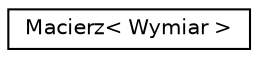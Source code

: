 digraph "Graphical Class Hierarchy"
{
  edge [fontname="Helvetica",fontsize="10",labelfontname="Helvetica",labelfontsize="10"];
  node [fontname="Helvetica",fontsize="10",shape=record];
  rankdir="LR";
  Node0 [label="Macierz\< Wymiar \>",height=0.2,width=0.4,color="black", fillcolor="white", style="filled",URL="$class_macierz.html"];
}
